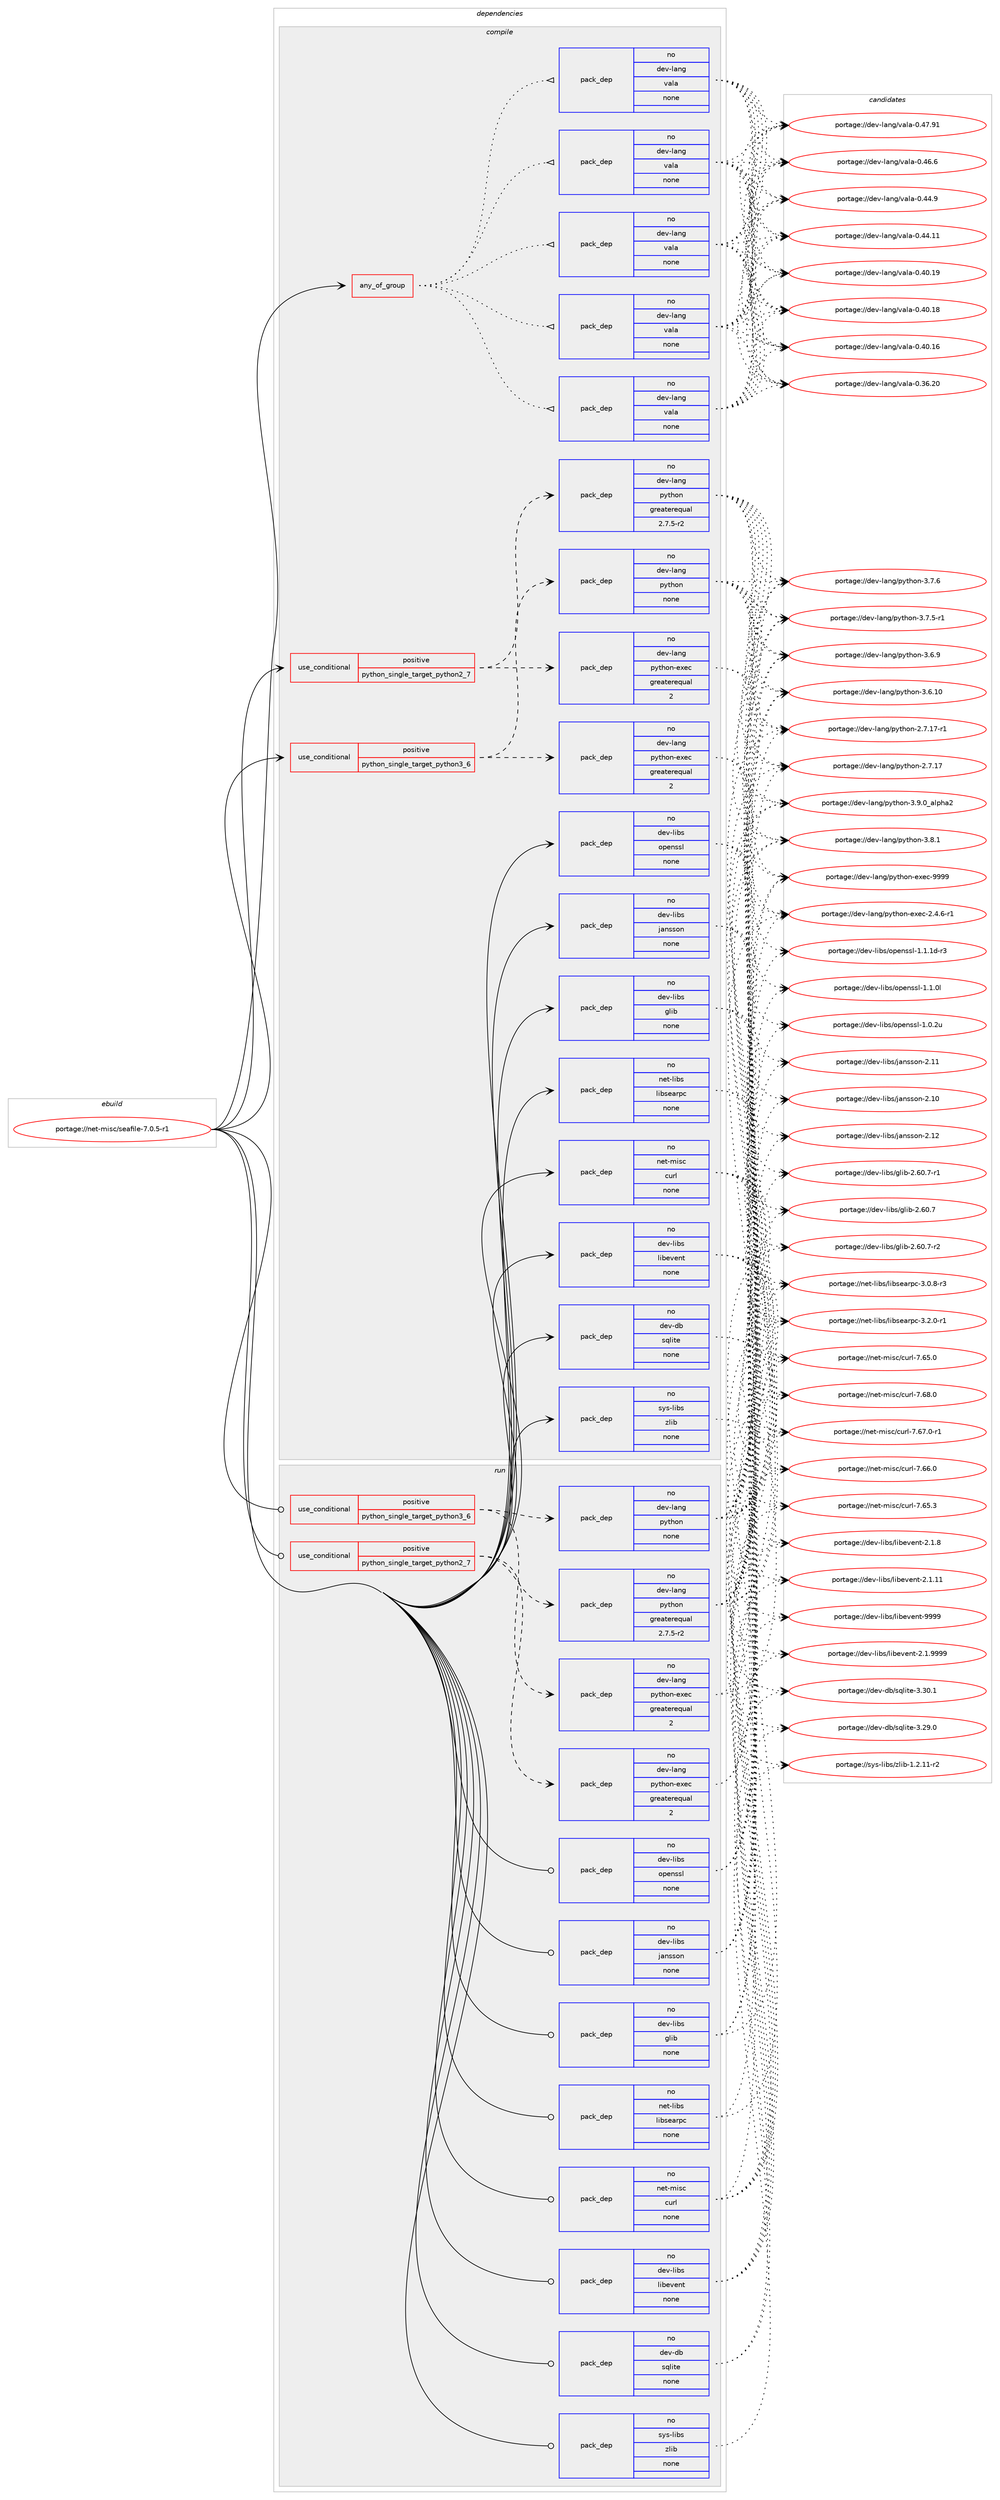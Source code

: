 digraph prolog {

# *************
# Graph options
# *************

newrank=true;
concentrate=true;
compound=true;
graph [rankdir=LR,fontname=Helvetica,fontsize=10,ranksep=1.5];#, ranksep=2.5, nodesep=0.2];
edge  [arrowhead=vee];
node  [fontname=Helvetica,fontsize=10];

# **********
# The ebuild
# **********

subgraph cluster_leftcol {
color=gray;
rank=same;
label=<<i>ebuild</i>>;
id [label="portage://net-misc/seafile-7.0.5-r1", color=red, width=4, href="../net-misc/seafile-7.0.5-r1.svg"];
}

# ****************
# The dependencies
# ****************

subgraph cluster_midcol {
color=gray;
label=<<i>dependencies</i>>;
subgraph cluster_compile {
fillcolor="#eeeeee";
style=filled;
label=<<i>compile</i>>;
subgraph any1488 {
dependency79321 [label=<<TABLE BORDER="0" CELLBORDER="1" CELLSPACING="0" CELLPADDING="4"><TR><TD CELLPADDING="10">any_of_group</TD></TR></TABLE>>, shape=none, color=red];subgraph pack61281 {
dependency79322 [label=<<TABLE BORDER="0" CELLBORDER="1" CELLSPACING="0" CELLPADDING="4" WIDTH="220"><TR><TD ROWSPAN="6" CELLPADDING="30">pack_dep</TD></TR><TR><TD WIDTH="110">no</TD></TR><TR><TD>dev-lang</TD></TR><TR><TD>vala</TD></TR><TR><TD>none</TD></TR><TR><TD></TD></TR></TABLE>>, shape=none, color=blue];
}
dependency79321:e -> dependency79322:w [weight=20,style="dotted",arrowhead="oinv"];
subgraph pack61282 {
dependency79323 [label=<<TABLE BORDER="0" CELLBORDER="1" CELLSPACING="0" CELLPADDING="4" WIDTH="220"><TR><TD ROWSPAN="6" CELLPADDING="30">pack_dep</TD></TR><TR><TD WIDTH="110">no</TD></TR><TR><TD>dev-lang</TD></TR><TR><TD>vala</TD></TR><TR><TD>none</TD></TR><TR><TD></TD></TR></TABLE>>, shape=none, color=blue];
}
dependency79321:e -> dependency79323:w [weight=20,style="dotted",arrowhead="oinv"];
subgraph pack61283 {
dependency79324 [label=<<TABLE BORDER="0" CELLBORDER="1" CELLSPACING="0" CELLPADDING="4" WIDTH="220"><TR><TD ROWSPAN="6" CELLPADDING="30">pack_dep</TD></TR><TR><TD WIDTH="110">no</TD></TR><TR><TD>dev-lang</TD></TR><TR><TD>vala</TD></TR><TR><TD>none</TD></TR><TR><TD></TD></TR></TABLE>>, shape=none, color=blue];
}
dependency79321:e -> dependency79324:w [weight=20,style="dotted",arrowhead="oinv"];
subgraph pack61284 {
dependency79325 [label=<<TABLE BORDER="0" CELLBORDER="1" CELLSPACING="0" CELLPADDING="4" WIDTH="220"><TR><TD ROWSPAN="6" CELLPADDING="30">pack_dep</TD></TR><TR><TD WIDTH="110">no</TD></TR><TR><TD>dev-lang</TD></TR><TR><TD>vala</TD></TR><TR><TD>none</TD></TR><TR><TD></TD></TR></TABLE>>, shape=none, color=blue];
}
dependency79321:e -> dependency79325:w [weight=20,style="dotted",arrowhead="oinv"];
subgraph pack61285 {
dependency79326 [label=<<TABLE BORDER="0" CELLBORDER="1" CELLSPACING="0" CELLPADDING="4" WIDTH="220"><TR><TD ROWSPAN="6" CELLPADDING="30">pack_dep</TD></TR><TR><TD WIDTH="110">no</TD></TR><TR><TD>dev-lang</TD></TR><TR><TD>vala</TD></TR><TR><TD>none</TD></TR><TR><TD></TD></TR></TABLE>>, shape=none, color=blue];
}
dependency79321:e -> dependency79326:w [weight=20,style="dotted",arrowhead="oinv"];
}
id:e -> dependency79321:w [weight=20,style="solid",arrowhead="vee"];
subgraph cond16489 {
dependency79327 [label=<<TABLE BORDER="0" CELLBORDER="1" CELLSPACING="0" CELLPADDING="4"><TR><TD ROWSPAN="3" CELLPADDING="10">use_conditional</TD></TR><TR><TD>positive</TD></TR><TR><TD>python_single_target_python2_7</TD></TR></TABLE>>, shape=none, color=red];
subgraph pack61286 {
dependency79328 [label=<<TABLE BORDER="0" CELLBORDER="1" CELLSPACING="0" CELLPADDING="4" WIDTH="220"><TR><TD ROWSPAN="6" CELLPADDING="30">pack_dep</TD></TR><TR><TD WIDTH="110">no</TD></TR><TR><TD>dev-lang</TD></TR><TR><TD>python</TD></TR><TR><TD>greaterequal</TD></TR><TR><TD>2.7.5-r2</TD></TR></TABLE>>, shape=none, color=blue];
}
dependency79327:e -> dependency79328:w [weight=20,style="dashed",arrowhead="vee"];
subgraph pack61287 {
dependency79329 [label=<<TABLE BORDER="0" CELLBORDER="1" CELLSPACING="0" CELLPADDING="4" WIDTH="220"><TR><TD ROWSPAN="6" CELLPADDING="30">pack_dep</TD></TR><TR><TD WIDTH="110">no</TD></TR><TR><TD>dev-lang</TD></TR><TR><TD>python-exec</TD></TR><TR><TD>greaterequal</TD></TR><TR><TD>2</TD></TR></TABLE>>, shape=none, color=blue];
}
dependency79327:e -> dependency79329:w [weight=20,style="dashed",arrowhead="vee"];
}
id:e -> dependency79327:w [weight=20,style="solid",arrowhead="vee"];
subgraph cond16490 {
dependency79330 [label=<<TABLE BORDER="0" CELLBORDER="1" CELLSPACING="0" CELLPADDING="4"><TR><TD ROWSPAN="3" CELLPADDING="10">use_conditional</TD></TR><TR><TD>positive</TD></TR><TR><TD>python_single_target_python3_6</TD></TR></TABLE>>, shape=none, color=red];
subgraph pack61288 {
dependency79331 [label=<<TABLE BORDER="0" CELLBORDER="1" CELLSPACING="0" CELLPADDING="4" WIDTH="220"><TR><TD ROWSPAN="6" CELLPADDING="30">pack_dep</TD></TR><TR><TD WIDTH="110">no</TD></TR><TR><TD>dev-lang</TD></TR><TR><TD>python</TD></TR><TR><TD>none</TD></TR><TR><TD></TD></TR></TABLE>>, shape=none, color=blue];
}
dependency79330:e -> dependency79331:w [weight=20,style="dashed",arrowhead="vee"];
subgraph pack61289 {
dependency79332 [label=<<TABLE BORDER="0" CELLBORDER="1" CELLSPACING="0" CELLPADDING="4" WIDTH="220"><TR><TD ROWSPAN="6" CELLPADDING="30">pack_dep</TD></TR><TR><TD WIDTH="110">no</TD></TR><TR><TD>dev-lang</TD></TR><TR><TD>python-exec</TD></TR><TR><TD>greaterequal</TD></TR><TR><TD>2</TD></TR></TABLE>>, shape=none, color=blue];
}
dependency79330:e -> dependency79332:w [weight=20,style="dashed",arrowhead="vee"];
}
id:e -> dependency79330:w [weight=20,style="solid",arrowhead="vee"];
subgraph pack61290 {
dependency79333 [label=<<TABLE BORDER="0" CELLBORDER="1" CELLSPACING="0" CELLPADDING="4" WIDTH="220"><TR><TD ROWSPAN="6" CELLPADDING="30">pack_dep</TD></TR><TR><TD WIDTH="110">no</TD></TR><TR><TD>dev-db</TD></TR><TR><TD>sqlite</TD></TR><TR><TD>none</TD></TR><TR><TD></TD></TR></TABLE>>, shape=none, color=blue];
}
id:e -> dependency79333:w [weight=20,style="solid",arrowhead="vee"];
subgraph pack61291 {
dependency79334 [label=<<TABLE BORDER="0" CELLBORDER="1" CELLSPACING="0" CELLPADDING="4" WIDTH="220"><TR><TD ROWSPAN="6" CELLPADDING="30">pack_dep</TD></TR><TR><TD WIDTH="110">no</TD></TR><TR><TD>dev-libs</TD></TR><TR><TD>glib</TD></TR><TR><TD>none</TD></TR><TR><TD></TD></TR></TABLE>>, shape=none, color=blue];
}
id:e -> dependency79334:w [weight=20,style="solid",arrowhead="vee"];
subgraph pack61292 {
dependency79335 [label=<<TABLE BORDER="0" CELLBORDER="1" CELLSPACING="0" CELLPADDING="4" WIDTH="220"><TR><TD ROWSPAN="6" CELLPADDING="30">pack_dep</TD></TR><TR><TD WIDTH="110">no</TD></TR><TR><TD>dev-libs</TD></TR><TR><TD>jansson</TD></TR><TR><TD>none</TD></TR><TR><TD></TD></TR></TABLE>>, shape=none, color=blue];
}
id:e -> dependency79335:w [weight=20,style="solid",arrowhead="vee"];
subgraph pack61293 {
dependency79336 [label=<<TABLE BORDER="0" CELLBORDER="1" CELLSPACING="0" CELLPADDING="4" WIDTH="220"><TR><TD ROWSPAN="6" CELLPADDING="30">pack_dep</TD></TR><TR><TD WIDTH="110">no</TD></TR><TR><TD>dev-libs</TD></TR><TR><TD>libevent</TD></TR><TR><TD>none</TD></TR><TR><TD></TD></TR></TABLE>>, shape=none, color=blue];
}
id:e -> dependency79336:w [weight=20,style="solid",arrowhead="vee"];
subgraph pack61294 {
dependency79337 [label=<<TABLE BORDER="0" CELLBORDER="1" CELLSPACING="0" CELLPADDING="4" WIDTH="220"><TR><TD ROWSPAN="6" CELLPADDING="30">pack_dep</TD></TR><TR><TD WIDTH="110">no</TD></TR><TR><TD>dev-libs</TD></TR><TR><TD>openssl</TD></TR><TR><TD>none</TD></TR><TR><TD></TD></TR></TABLE>>, shape=none, color=blue];
}
id:e -> dependency79337:w [weight=20,style="solid",arrowhead="vee"];
subgraph pack61295 {
dependency79338 [label=<<TABLE BORDER="0" CELLBORDER="1" CELLSPACING="0" CELLPADDING="4" WIDTH="220"><TR><TD ROWSPAN="6" CELLPADDING="30">pack_dep</TD></TR><TR><TD WIDTH="110">no</TD></TR><TR><TD>net-libs</TD></TR><TR><TD>libsearpc</TD></TR><TR><TD>none</TD></TR><TR><TD></TD></TR></TABLE>>, shape=none, color=blue];
}
id:e -> dependency79338:w [weight=20,style="solid",arrowhead="vee"];
subgraph pack61296 {
dependency79339 [label=<<TABLE BORDER="0" CELLBORDER="1" CELLSPACING="0" CELLPADDING="4" WIDTH="220"><TR><TD ROWSPAN="6" CELLPADDING="30">pack_dep</TD></TR><TR><TD WIDTH="110">no</TD></TR><TR><TD>net-misc</TD></TR><TR><TD>curl</TD></TR><TR><TD>none</TD></TR><TR><TD></TD></TR></TABLE>>, shape=none, color=blue];
}
id:e -> dependency79339:w [weight=20,style="solid",arrowhead="vee"];
subgraph pack61297 {
dependency79340 [label=<<TABLE BORDER="0" CELLBORDER="1" CELLSPACING="0" CELLPADDING="4" WIDTH="220"><TR><TD ROWSPAN="6" CELLPADDING="30">pack_dep</TD></TR><TR><TD WIDTH="110">no</TD></TR><TR><TD>sys-libs</TD></TR><TR><TD>zlib</TD></TR><TR><TD>none</TD></TR><TR><TD></TD></TR></TABLE>>, shape=none, color=blue];
}
id:e -> dependency79340:w [weight=20,style="solid",arrowhead="vee"];
}
subgraph cluster_compileandrun {
fillcolor="#eeeeee";
style=filled;
label=<<i>compile and run</i>>;
}
subgraph cluster_run {
fillcolor="#eeeeee";
style=filled;
label=<<i>run</i>>;
subgraph cond16491 {
dependency79341 [label=<<TABLE BORDER="0" CELLBORDER="1" CELLSPACING="0" CELLPADDING="4"><TR><TD ROWSPAN="3" CELLPADDING="10">use_conditional</TD></TR><TR><TD>positive</TD></TR><TR><TD>python_single_target_python2_7</TD></TR></TABLE>>, shape=none, color=red];
subgraph pack61298 {
dependency79342 [label=<<TABLE BORDER="0" CELLBORDER="1" CELLSPACING="0" CELLPADDING="4" WIDTH="220"><TR><TD ROWSPAN="6" CELLPADDING="30">pack_dep</TD></TR><TR><TD WIDTH="110">no</TD></TR><TR><TD>dev-lang</TD></TR><TR><TD>python</TD></TR><TR><TD>greaterequal</TD></TR><TR><TD>2.7.5-r2</TD></TR></TABLE>>, shape=none, color=blue];
}
dependency79341:e -> dependency79342:w [weight=20,style="dashed",arrowhead="vee"];
subgraph pack61299 {
dependency79343 [label=<<TABLE BORDER="0" CELLBORDER="1" CELLSPACING="0" CELLPADDING="4" WIDTH="220"><TR><TD ROWSPAN="6" CELLPADDING="30">pack_dep</TD></TR><TR><TD WIDTH="110">no</TD></TR><TR><TD>dev-lang</TD></TR><TR><TD>python-exec</TD></TR><TR><TD>greaterequal</TD></TR><TR><TD>2</TD></TR></TABLE>>, shape=none, color=blue];
}
dependency79341:e -> dependency79343:w [weight=20,style="dashed",arrowhead="vee"];
}
id:e -> dependency79341:w [weight=20,style="solid",arrowhead="odot"];
subgraph cond16492 {
dependency79344 [label=<<TABLE BORDER="0" CELLBORDER="1" CELLSPACING="0" CELLPADDING="4"><TR><TD ROWSPAN="3" CELLPADDING="10">use_conditional</TD></TR><TR><TD>positive</TD></TR><TR><TD>python_single_target_python3_6</TD></TR></TABLE>>, shape=none, color=red];
subgraph pack61300 {
dependency79345 [label=<<TABLE BORDER="0" CELLBORDER="1" CELLSPACING="0" CELLPADDING="4" WIDTH="220"><TR><TD ROWSPAN="6" CELLPADDING="30">pack_dep</TD></TR><TR><TD WIDTH="110">no</TD></TR><TR><TD>dev-lang</TD></TR><TR><TD>python</TD></TR><TR><TD>none</TD></TR><TR><TD></TD></TR></TABLE>>, shape=none, color=blue];
}
dependency79344:e -> dependency79345:w [weight=20,style="dashed",arrowhead="vee"];
subgraph pack61301 {
dependency79346 [label=<<TABLE BORDER="0" CELLBORDER="1" CELLSPACING="0" CELLPADDING="4" WIDTH="220"><TR><TD ROWSPAN="6" CELLPADDING="30">pack_dep</TD></TR><TR><TD WIDTH="110">no</TD></TR><TR><TD>dev-lang</TD></TR><TR><TD>python-exec</TD></TR><TR><TD>greaterequal</TD></TR><TR><TD>2</TD></TR></TABLE>>, shape=none, color=blue];
}
dependency79344:e -> dependency79346:w [weight=20,style="dashed",arrowhead="vee"];
}
id:e -> dependency79344:w [weight=20,style="solid",arrowhead="odot"];
subgraph pack61302 {
dependency79347 [label=<<TABLE BORDER="0" CELLBORDER="1" CELLSPACING="0" CELLPADDING="4" WIDTH="220"><TR><TD ROWSPAN="6" CELLPADDING="30">pack_dep</TD></TR><TR><TD WIDTH="110">no</TD></TR><TR><TD>dev-db</TD></TR><TR><TD>sqlite</TD></TR><TR><TD>none</TD></TR><TR><TD></TD></TR></TABLE>>, shape=none, color=blue];
}
id:e -> dependency79347:w [weight=20,style="solid",arrowhead="odot"];
subgraph pack61303 {
dependency79348 [label=<<TABLE BORDER="0" CELLBORDER="1" CELLSPACING="0" CELLPADDING="4" WIDTH="220"><TR><TD ROWSPAN="6" CELLPADDING="30">pack_dep</TD></TR><TR><TD WIDTH="110">no</TD></TR><TR><TD>dev-libs</TD></TR><TR><TD>glib</TD></TR><TR><TD>none</TD></TR><TR><TD></TD></TR></TABLE>>, shape=none, color=blue];
}
id:e -> dependency79348:w [weight=20,style="solid",arrowhead="odot"];
subgraph pack61304 {
dependency79349 [label=<<TABLE BORDER="0" CELLBORDER="1" CELLSPACING="0" CELLPADDING="4" WIDTH="220"><TR><TD ROWSPAN="6" CELLPADDING="30">pack_dep</TD></TR><TR><TD WIDTH="110">no</TD></TR><TR><TD>dev-libs</TD></TR><TR><TD>jansson</TD></TR><TR><TD>none</TD></TR><TR><TD></TD></TR></TABLE>>, shape=none, color=blue];
}
id:e -> dependency79349:w [weight=20,style="solid",arrowhead="odot"];
subgraph pack61305 {
dependency79350 [label=<<TABLE BORDER="0" CELLBORDER="1" CELLSPACING="0" CELLPADDING="4" WIDTH="220"><TR><TD ROWSPAN="6" CELLPADDING="30">pack_dep</TD></TR><TR><TD WIDTH="110">no</TD></TR><TR><TD>dev-libs</TD></TR><TR><TD>libevent</TD></TR><TR><TD>none</TD></TR><TR><TD></TD></TR></TABLE>>, shape=none, color=blue];
}
id:e -> dependency79350:w [weight=20,style="solid",arrowhead="odot"];
subgraph pack61306 {
dependency79351 [label=<<TABLE BORDER="0" CELLBORDER="1" CELLSPACING="0" CELLPADDING="4" WIDTH="220"><TR><TD ROWSPAN="6" CELLPADDING="30">pack_dep</TD></TR><TR><TD WIDTH="110">no</TD></TR><TR><TD>dev-libs</TD></TR><TR><TD>openssl</TD></TR><TR><TD>none</TD></TR><TR><TD></TD></TR></TABLE>>, shape=none, color=blue];
}
id:e -> dependency79351:w [weight=20,style="solid",arrowhead="odot"];
subgraph pack61307 {
dependency79352 [label=<<TABLE BORDER="0" CELLBORDER="1" CELLSPACING="0" CELLPADDING="4" WIDTH="220"><TR><TD ROWSPAN="6" CELLPADDING="30">pack_dep</TD></TR><TR><TD WIDTH="110">no</TD></TR><TR><TD>net-libs</TD></TR><TR><TD>libsearpc</TD></TR><TR><TD>none</TD></TR><TR><TD></TD></TR></TABLE>>, shape=none, color=blue];
}
id:e -> dependency79352:w [weight=20,style="solid",arrowhead="odot"];
subgraph pack61308 {
dependency79353 [label=<<TABLE BORDER="0" CELLBORDER="1" CELLSPACING="0" CELLPADDING="4" WIDTH="220"><TR><TD ROWSPAN="6" CELLPADDING="30">pack_dep</TD></TR><TR><TD WIDTH="110">no</TD></TR><TR><TD>net-misc</TD></TR><TR><TD>curl</TD></TR><TR><TD>none</TD></TR><TR><TD></TD></TR></TABLE>>, shape=none, color=blue];
}
id:e -> dependency79353:w [weight=20,style="solid",arrowhead="odot"];
subgraph pack61309 {
dependency79354 [label=<<TABLE BORDER="0" CELLBORDER="1" CELLSPACING="0" CELLPADDING="4" WIDTH="220"><TR><TD ROWSPAN="6" CELLPADDING="30">pack_dep</TD></TR><TR><TD WIDTH="110">no</TD></TR><TR><TD>sys-libs</TD></TR><TR><TD>zlib</TD></TR><TR><TD>none</TD></TR><TR><TD></TD></TR></TABLE>>, shape=none, color=blue];
}
id:e -> dependency79354:w [weight=20,style="solid",arrowhead="odot"];
}
}

# **************
# The candidates
# **************

subgraph cluster_choices {
rank=same;
color=gray;
label=<<i>candidates</i>>;

subgraph choice61281 {
color=black;
nodesep=1;
choice10010111845108971101034711897108974548465255465749 [label="portage://dev-lang/vala-0.47.91", color=red, width=4,href="../dev-lang/vala-0.47.91.svg"];
choice100101118451089711010347118971089745484652544654 [label="portage://dev-lang/vala-0.46.6", color=red, width=4,href="../dev-lang/vala-0.46.6.svg"];
choice100101118451089711010347118971089745484652524657 [label="portage://dev-lang/vala-0.44.9", color=red, width=4,href="../dev-lang/vala-0.44.9.svg"];
choice10010111845108971101034711897108974548465252464949 [label="portage://dev-lang/vala-0.44.11", color=red, width=4,href="../dev-lang/vala-0.44.11.svg"];
choice10010111845108971101034711897108974548465248464957 [label="portage://dev-lang/vala-0.40.19", color=red, width=4,href="../dev-lang/vala-0.40.19.svg"];
choice10010111845108971101034711897108974548465248464956 [label="portage://dev-lang/vala-0.40.18", color=red, width=4,href="../dev-lang/vala-0.40.18.svg"];
choice10010111845108971101034711897108974548465248464954 [label="portage://dev-lang/vala-0.40.16", color=red, width=4,href="../dev-lang/vala-0.40.16.svg"];
choice10010111845108971101034711897108974548465154465048 [label="portage://dev-lang/vala-0.36.20", color=red, width=4,href="../dev-lang/vala-0.36.20.svg"];
dependency79322:e -> choice10010111845108971101034711897108974548465255465749:w [style=dotted,weight="100"];
dependency79322:e -> choice100101118451089711010347118971089745484652544654:w [style=dotted,weight="100"];
dependency79322:e -> choice100101118451089711010347118971089745484652524657:w [style=dotted,weight="100"];
dependency79322:e -> choice10010111845108971101034711897108974548465252464949:w [style=dotted,weight="100"];
dependency79322:e -> choice10010111845108971101034711897108974548465248464957:w [style=dotted,weight="100"];
dependency79322:e -> choice10010111845108971101034711897108974548465248464956:w [style=dotted,weight="100"];
dependency79322:e -> choice10010111845108971101034711897108974548465248464954:w [style=dotted,weight="100"];
dependency79322:e -> choice10010111845108971101034711897108974548465154465048:w [style=dotted,weight="100"];
}
subgraph choice61282 {
color=black;
nodesep=1;
choice10010111845108971101034711897108974548465255465749 [label="portage://dev-lang/vala-0.47.91", color=red, width=4,href="../dev-lang/vala-0.47.91.svg"];
choice100101118451089711010347118971089745484652544654 [label="portage://dev-lang/vala-0.46.6", color=red, width=4,href="../dev-lang/vala-0.46.6.svg"];
choice100101118451089711010347118971089745484652524657 [label="portage://dev-lang/vala-0.44.9", color=red, width=4,href="../dev-lang/vala-0.44.9.svg"];
choice10010111845108971101034711897108974548465252464949 [label="portage://dev-lang/vala-0.44.11", color=red, width=4,href="../dev-lang/vala-0.44.11.svg"];
choice10010111845108971101034711897108974548465248464957 [label="portage://dev-lang/vala-0.40.19", color=red, width=4,href="../dev-lang/vala-0.40.19.svg"];
choice10010111845108971101034711897108974548465248464956 [label="portage://dev-lang/vala-0.40.18", color=red, width=4,href="../dev-lang/vala-0.40.18.svg"];
choice10010111845108971101034711897108974548465248464954 [label="portage://dev-lang/vala-0.40.16", color=red, width=4,href="../dev-lang/vala-0.40.16.svg"];
choice10010111845108971101034711897108974548465154465048 [label="portage://dev-lang/vala-0.36.20", color=red, width=4,href="../dev-lang/vala-0.36.20.svg"];
dependency79323:e -> choice10010111845108971101034711897108974548465255465749:w [style=dotted,weight="100"];
dependency79323:e -> choice100101118451089711010347118971089745484652544654:w [style=dotted,weight="100"];
dependency79323:e -> choice100101118451089711010347118971089745484652524657:w [style=dotted,weight="100"];
dependency79323:e -> choice10010111845108971101034711897108974548465252464949:w [style=dotted,weight="100"];
dependency79323:e -> choice10010111845108971101034711897108974548465248464957:w [style=dotted,weight="100"];
dependency79323:e -> choice10010111845108971101034711897108974548465248464956:w [style=dotted,weight="100"];
dependency79323:e -> choice10010111845108971101034711897108974548465248464954:w [style=dotted,weight="100"];
dependency79323:e -> choice10010111845108971101034711897108974548465154465048:w [style=dotted,weight="100"];
}
subgraph choice61283 {
color=black;
nodesep=1;
choice10010111845108971101034711897108974548465255465749 [label="portage://dev-lang/vala-0.47.91", color=red, width=4,href="../dev-lang/vala-0.47.91.svg"];
choice100101118451089711010347118971089745484652544654 [label="portage://dev-lang/vala-0.46.6", color=red, width=4,href="../dev-lang/vala-0.46.6.svg"];
choice100101118451089711010347118971089745484652524657 [label="portage://dev-lang/vala-0.44.9", color=red, width=4,href="../dev-lang/vala-0.44.9.svg"];
choice10010111845108971101034711897108974548465252464949 [label="portage://dev-lang/vala-0.44.11", color=red, width=4,href="../dev-lang/vala-0.44.11.svg"];
choice10010111845108971101034711897108974548465248464957 [label="portage://dev-lang/vala-0.40.19", color=red, width=4,href="../dev-lang/vala-0.40.19.svg"];
choice10010111845108971101034711897108974548465248464956 [label="portage://dev-lang/vala-0.40.18", color=red, width=4,href="../dev-lang/vala-0.40.18.svg"];
choice10010111845108971101034711897108974548465248464954 [label="portage://dev-lang/vala-0.40.16", color=red, width=4,href="../dev-lang/vala-0.40.16.svg"];
choice10010111845108971101034711897108974548465154465048 [label="portage://dev-lang/vala-0.36.20", color=red, width=4,href="../dev-lang/vala-0.36.20.svg"];
dependency79324:e -> choice10010111845108971101034711897108974548465255465749:w [style=dotted,weight="100"];
dependency79324:e -> choice100101118451089711010347118971089745484652544654:w [style=dotted,weight="100"];
dependency79324:e -> choice100101118451089711010347118971089745484652524657:w [style=dotted,weight="100"];
dependency79324:e -> choice10010111845108971101034711897108974548465252464949:w [style=dotted,weight="100"];
dependency79324:e -> choice10010111845108971101034711897108974548465248464957:w [style=dotted,weight="100"];
dependency79324:e -> choice10010111845108971101034711897108974548465248464956:w [style=dotted,weight="100"];
dependency79324:e -> choice10010111845108971101034711897108974548465248464954:w [style=dotted,weight="100"];
dependency79324:e -> choice10010111845108971101034711897108974548465154465048:w [style=dotted,weight="100"];
}
subgraph choice61284 {
color=black;
nodesep=1;
choice10010111845108971101034711897108974548465255465749 [label="portage://dev-lang/vala-0.47.91", color=red, width=4,href="../dev-lang/vala-0.47.91.svg"];
choice100101118451089711010347118971089745484652544654 [label="portage://dev-lang/vala-0.46.6", color=red, width=4,href="../dev-lang/vala-0.46.6.svg"];
choice100101118451089711010347118971089745484652524657 [label="portage://dev-lang/vala-0.44.9", color=red, width=4,href="../dev-lang/vala-0.44.9.svg"];
choice10010111845108971101034711897108974548465252464949 [label="portage://dev-lang/vala-0.44.11", color=red, width=4,href="../dev-lang/vala-0.44.11.svg"];
choice10010111845108971101034711897108974548465248464957 [label="portage://dev-lang/vala-0.40.19", color=red, width=4,href="../dev-lang/vala-0.40.19.svg"];
choice10010111845108971101034711897108974548465248464956 [label="portage://dev-lang/vala-0.40.18", color=red, width=4,href="../dev-lang/vala-0.40.18.svg"];
choice10010111845108971101034711897108974548465248464954 [label="portage://dev-lang/vala-0.40.16", color=red, width=4,href="../dev-lang/vala-0.40.16.svg"];
choice10010111845108971101034711897108974548465154465048 [label="portage://dev-lang/vala-0.36.20", color=red, width=4,href="../dev-lang/vala-0.36.20.svg"];
dependency79325:e -> choice10010111845108971101034711897108974548465255465749:w [style=dotted,weight="100"];
dependency79325:e -> choice100101118451089711010347118971089745484652544654:w [style=dotted,weight="100"];
dependency79325:e -> choice100101118451089711010347118971089745484652524657:w [style=dotted,weight="100"];
dependency79325:e -> choice10010111845108971101034711897108974548465252464949:w [style=dotted,weight="100"];
dependency79325:e -> choice10010111845108971101034711897108974548465248464957:w [style=dotted,weight="100"];
dependency79325:e -> choice10010111845108971101034711897108974548465248464956:w [style=dotted,weight="100"];
dependency79325:e -> choice10010111845108971101034711897108974548465248464954:w [style=dotted,weight="100"];
dependency79325:e -> choice10010111845108971101034711897108974548465154465048:w [style=dotted,weight="100"];
}
subgraph choice61285 {
color=black;
nodesep=1;
choice10010111845108971101034711897108974548465255465749 [label="portage://dev-lang/vala-0.47.91", color=red, width=4,href="../dev-lang/vala-0.47.91.svg"];
choice100101118451089711010347118971089745484652544654 [label="portage://dev-lang/vala-0.46.6", color=red, width=4,href="../dev-lang/vala-0.46.6.svg"];
choice100101118451089711010347118971089745484652524657 [label="portage://dev-lang/vala-0.44.9", color=red, width=4,href="../dev-lang/vala-0.44.9.svg"];
choice10010111845108971101034711897108974548465252464949 [label="portage://dev-lang/vala-0.44.11", color=red, width=4,href="../dev-lang/vala-0.44.11.svg"];
choice10010111845108971101034711897108974548465248464957 [label="portage://dev-lang/vala-0.40.19", color=red, width=4,href="../dev-lang/vala-0.40.19.svg"];
choice10010111845108971101034711897108974548465248464956 [label="portage://dev-lang/vala-0.40.18", color=red, width=4,href="../dev-lang/vala-0.40.18.svg"];
choice10010111845108971101034711897108974548465248464954 [label="portage://dev-lang/vala-0.40.16", color=red, width=4,href="../dev-lang/vala-0.40.16.svg"];
choice10010111845108971101034711897108974548465154465048 [label="portage://dev-lang/vala-0.36.20", color=red, width=4,href="../dev-lang/vala-0.36.20.svg"];
dependency79326:e -> choice10010111845108971101034711897108974548465255465749:w [style=dotted,weight="100"];
dependency79326:e -> choice100101118451089711010347118971089745484652544654:w [style=dotted,weight="100"];
dependency79326:e -> choice100101118451089711010347118971089745484652524657:w [style=dotted,weight="100"];
dependency79326:e -> choice10010111845108971101034711897108974548465252464949:w [style=dotted,weight="100"];
dependency79326:e -> choice10010111845108971101034711897108974548465248464957:w [style=dotted,weight="100"];
dependency79326:e -> choice10010111845108971101034711897108974548465248464956:w [style=dotted,weight="100"];
dependency79326:e -> choice10010111845108971101034711897108974548465248464954:w [style=dotted,weight="100"];
dependency79326:e -> choice10010111845108971101034711897108974548465154465048:w [style=dotted,weight="100"];
}
subgraph choice61286 {
color=black;
nodesep=1;
choice10010111845108971101034711212111610411111045514657464895971081121049750 [label="portage://dev-lang/python-3.9.0_alpha2", color=red, width=4,href="../dev-lang/python-3.9.0_alpha2.svg"];
choice100101118451089711010347112121116104111110455146564649 [label="portage://dev-lang/python-3.8.1", color=red, width=4,href="../dev-lang/python-3.8.1.svg"];
choice100101118451089711010347112121116104111110455146554654 [label="portage://dev-lang/python-3.7.6", color=red, width=4,href="../dev-lang/python-3.7.6.svg"];
choice1001011184510897110103471121211161041111104551465546534511449 [label="portage://dev-lang/python-3.7.5-r1", color=red, width=4,href="../dev-lang/python-3.7.5-r1.svg"];
choice100101118451089711010347112121116104111110455146544657 [label="portage://dev-lang/python-3.6.9", color=red, width=4,href="../dev-lang/python-3.6.9.svg"];
choice10010111845108971101034711212111610411111045514654464948 [label="portage://dev-lang/python-3.6.10", color=red, width=4,href="../dev-lang/python-3.6.10.svg"];
choice100101118451089711010347112121116104111110455046554649554511449 [label="portage://dev-lang/python-2.7.17-r1", color=red, width=4,href="../dev-lang/python-2.7.17-r1.svg"];
choice10010111845108971101034711212111610411111045504655464955 [label="portage://dev-lang/python-2.7.17", color=red, width=4,href="../dev-lang/python-2.7.17.svg"];
dependency79328:e -> choice10010111845108971101034711212111610411111045514657464895971081121049750:w [style=dotted,weight="100"];
dependency79328:e -> choice100101118451089711010347112121116104111110455146564649:w [style=dotted,weight="100"];
dependency79328:e -> choice100101118451089711010347112121116104111110455146554654:w [style=dotted,weight="100"];
dependency79328:e -> choice1001011184510897110103471121211161041111104551465546534511449:w [style=dotted,weight="100"];
dependency79328:e -> choice100101118451089711010347112121116104111110455146544657:w [style=dotted,weight="100"];
dependency79328:e -> choice10010111845108971101034711212111610411111045514654464948:w [style=dotted,weight="100"];
dependency79328:e -> choice100101118451089711010347112121116104111110455046554649554511449:w [style=dotted,weight="100"];
dependency79328:e -> choice10010111845108971101034711212111610411111045504655464955:w [style=dotted,weight="100"];
}
subgraph choice61287 {
color=black;
nodesep=1;
choice10010111845108971101034711212111610411111045101120101994557575757 [label="portage://dev-lang/python-exec-9999", color=red, width=4,href="../dev-lang/python-exec-9999.svg"];
choice10010111845108971101034711212111610411111045101120101994550465246544511449 [label="portage://dev-lang/python-exec-2.4.6-r1", color=red, width=4,href="../dev-lang/python-exec-2.4.6-r1.svg"];
dependency79329:e -> choice10010111845108971101034711212111610411111045101120101994557575757:w [style=dotted,weight="100"];
dependency79329:e -> choice10010111845108971101034711212111610411111045101120101994550465246544511449:w [style=dotted,weight="100"];
}
subgraph choice61288 {
color=black;
nodesep=1;
choice10010111845108971101034711212111610411111045514657464895971081121049750 [label="portage://dev-lang/python-3.9.0_alpha2", color=red, width=4,href="../dev-lang/python-3.9.0_alpha2.svg"];
choice100101118451089711010347112121116104111110455146564649 [label="portage://dev-lang/python-3.8.1", color=red, width=4,href="../dev-lang/python-3.8.1.svg"];
choice100101118451089711010347112121116104111110455146554654 [label="portage://dev-lang/python-3.7.6", color=red, width=4,href="../dev-lang/python-3.7.6.svg"];
choice1001011184510897110103471121211161041111104551465546534511449 [label="portage://dev-lang/python-3.7.5-r1", color=red, width=4,href="../dev-lang/python-3.7.5-r1.svg"];
choice100101118451089711010347112121116104111110455146544657 [label="portage://dev-lang/python-3.6.9", color=red, width=4,href="../dev-lang/python-3.6.9.svg"];
choice10010111845108971101034711212111610411111045514654464948 [label="portage://dev-lang/python-3.6.10", color=red, width=4,href="../dev-lang/python-3.6.10.svg"];
choice100101118451089711010347112121116104111110455046554649554511449 [label="portage://dev-lang/python-2.7.17-r1", color=red, width=4,href="../dev-lang/python-2.7.17-r1.svg"];
choice10010111845108971101034711212111610411111045504655464955 [label="portage://dev-lang/python-2.7.17", color=red, width=4,href="../dev-lang/python-2.7.17.svg"];
dependency79331:e -> choice10010111845108971101034711212111610411111045514657464895971081121049750:w [style=dotted,weight="100"];
dependency79331:e -> choice100101118451089711010347112121116104111110455146564649:w [style=dotted,weight="100"];
dependency79331:e -> choice100101118451089711010347112121116104111110455146554654:w [style=dotted,weight="100"];
dependency79331:e -> choice1001011184510897110103471121211161041111104551465546534511449:w [style=dotted,weight="100"];
dependency79331:e -> choice100101118451089711010347112121116104111110455146544657:w [style=dotted,weight="100"];
dependency79331:e -> choice10010111845108971101034711212111610411111045514654464948:w [style=dotted,weight="100"];
dependency79331:e -> choice100101118451089711010347112121116104111110455046554649554511449:w [style=dotted,weight="100"];
dependency79331:e -> choice10010111845108971101034711212111610411111045504655464955:w [style=dotted,weight="100"];
}
subgraph choice61289 {
color=black;
nodesep=1;
choice10010111845108971101034711212111610411111045101120101994557575757 [label="portage://dev-lang/python-exec-9999", color=red, width=4,href="../dev-lang/python-exec-9999.svg"];
choice10010111845108971101034711212111610411111045101120101994550465246544511449 [label="portage://dev-lang/python-exec-2.4.6-r1", color=red, width=4,href="../dev-lang/python-exec-2.4.6-r1.svg"];
dependency79332:e -> choice10010111845108971101034711212111610411111045101120101994557575757:w [style=dotted,weight="100"];
dependency79332:e -> choice10010111845108971101034711212111610411111045101120101994550465246544511449:w [style=dotted,weight="100"];
}
subgraph choice61290 {
color=black;
nodesep=1;
choice10010111845100984711511310810511610145514651484649 [label="portage://dev-db/sqlite-3.30.1", color=red, width=4,href="../dev-db/sqlite-3.30.1.svg"];
choice10010111845100984711511310810511610145514650574648 [label="portage://dev-db/sqlite-3.29.0", color=red, width=4,href="../dev-db/sqlite-3.29.0.svg"];
dependency79333:e -> choice10010111845100984711511310810511610145514651484649:w [style=dotted,weight="100"];
dependency79333:e -> choice10010111845100984711511310810511610145514650574648:w [style=dotted,weight="100"];
}
subgraph choice61291 {
color=black;
nodesep=1;
choice10010111845108105981154710310810598455046544846554511450 [label="portage://dev-libs/glib-2.60.7-r2", color=red, width=4,href="../dev-libs/glib-2.60.7-r2.svg"];
choice10010111845108105981154710310810598455046544846554511449 [label="portage://dev-libs/glib-2.60.7-r1", color=red, width=4,href="../dev-libs/glib-2.60.7-r1.svg"];
choice1001011184510810598115471031081059845504654484655 [label="portage://dev-libs/glib-2.60.7", color=red, width=4,href="../dev-libs/glib-2.60.7.svg"];
dependency79334:e -> choice10010111845108105981154710310810598455046544846554511450:w [style=dotted,weight="100"];
dependency79334:e -> choice10010111845108105981154710310810598455046544846554511449:w [style=dotted,weight="100"];
dependency79334:e -> choice1001011184510810598115471031081059845504654484655:w [style=dotted,weight="100"];
}
subgraph choice61292 {
color=black;
nodesep=1;
choice100101118451081059811547106971101151151111104550464950 [label="portage://dev-libs/jansson-2.12", color=red, width=4,href="../dev-libs/jansson-2.12.svg"];
choice100101118451081059811547106971101151151111104550464949 [label="portage://dev-libs/jansson-2.11", color=red, width=4,href="../dev-libs/jansson-2.11.svg"];
choice100101118451081059811547106971101151151111104550464948 [label="portage://dev-libs/jansson-2.10", color=red, width=4,href="../dev-libs/jansson-2.10.svg"];
dependency79335:e -> choice100101118451081059811547106971101151151111104550464950:w [style=dotted,weight="100"];
dependency79335:e -> choice100101118451081059811547106971101151151111104550464949:w [style=dotted,weight="100"];
dependency79335:e -> choice100101118451081059811547106971101151151111104550464948:w [style=dotted,weight="100"];
}
subgraph choice61293 {
color=black;
nodesep=1;
choice100101118451081059811547108105981011181011101164557575757 [label="portage://dev-libs/libevent-9999", color=red, width=4,href="../dev-libs/libevent-9999.svg"];
choice10010111845108105981154710810598101118101110116455046494657575757 [label="portage://dev-libs/libevent-2.1.9999", color=red, width=4,href="../dev-libs/libevent-2.1.9999.svg"];
choice10010111845108105981154710810598101118101110116455046494656 [label="portage://dev-libs/libevent-2.1.8", color=red, width=4,href="../dev-libs/libevent-2.1.8.svg"];
choice1001011184510810598115471081059810111810111011645504649464949 [label="portage://dev-libs/libevent-2.1.11", color=red, width=4,href="../dev-libs/libevent-2.1.11.svg"];
dependency79336:e -> choice100101118451081059811547108105981011181011101164557575757:w [style=dotted,weight="100"];
dependency79336:e -> choice10010111845108105981154710810598101118101110116455046494657575757:w [style=dotted,weight="100"];
dependency79336:e -> choice10010111845108105981154710810598101118101110116455046494656:w [style=dotted,weight="100"];
dependency79336:e -> choice1001011184510810598115471081059810111810111011645504649464949:w [style=dotted,weight="100"];
}
subgraph choice61294 {
color=black;
nodesep=1;
choice1001011184510810598115471111121011101151151084549464946491004511451 [label="portage://dev-libs/openssl-1.1.1d-r3", color=red, width=4,href="../dev-libs/openssl-1.1.1d-r3.svg"];
choice100101118451081059811547111112101110115115108454946494648108 [label="portage://dev-libs/openssl-1.1.0l", color=red, width=4,href="../dev-libs/openssl-1.1.0l.svg"];
choice100101118451081059811547111112101110115115108454946484650117 [label="portage://dev-libs/openssl-1.0.2u", color=red, width=4,href="../dev-libs/openssl-1.0.2u.svg"];
dependency79337:e -> choice1001011184510810598115471111121011101151151084549464946491004511451:w [style=dotted,weight="100"];
dependency79337:e -> choice100101118451081059811547111112101110115115108454946494648108:w [style=dotted,weight="100"];
dependency79337:e -> choice100101118451081059811547111112101110115115108454946484650117:w [style=dotted,weight="100"];
}
subgraph choice61295 {
color=black;
nodesep=1;
choice1101011164510810598115471081059811510197114112994551465046484511449 [label="portage://net-libs/libsearpc-3.2.0-r1", color=red, width=4,href="../net-libs/libsearpc-3.2.0-r1.svg"];
choice1101011164510810598115471081059811510197114112994551464846564511451 [label="portage://net-libs/libsearpc-3.0.8-r3", color=red, width=4,href="../net-libs/libsearpc-3.0.8-r3.svg"];
dependency79338:e -> choice1101011164510810598115471081059811510197114112994551465046484511449:w [style=dotted,weight="100"];
dependency79338:e -> choice1101011164510810598115471081059811510197114112994551464846564511451:w [style=dotted,weight="100"];
}
subgraph choice61296 {
color=black;
nodesep=1;
choice1101011164510910511599479911711410845554654564648 [label="portage://net-misc/curl-7.68.0", color=red, width=4,href="../net-misc/curl-7.68.0.svg"];
choice11010111645109105115994799117114108455546545546484511449 [label="portage://net-misc/curl-7.67.0-r1", color=red, width=4,href="../net-misc/curl-7.67.0-r1.svg"];
choice1101011164510910511599479911711410845554654544648 [label="portage://net-misc/curl-7.66.0", color=red, width=4,href="../net-misc/curl-7.66.0.svg"];
choice1101011164510910511599479911711410845554654534651 [label="portage://net-misc/curl-7.65.3", color=red, width=4,href="../net-misc/curl-7.65.3.svg"];
choice1101011164510910511599479911711410845554654534648 [label="portage://net-misc/curl-7.65.0", color=red, width=4,href="../net-misc/curl-7.65.0.svg"];
dependency79339:e -> choice1101011164510910511599479911711410845554654564648:w [style=dotted,weight="100"];
dependency79339:e -> choice11010111645109105115994799117114108455546545546484511449:w [style=dotted,weight="100"];
dependency79339:e -> choice1101011164510910511599479911711410845554654544648:w [style=dotted,weight="100"];
dependency79339:e -> choice1101011164510910511599479911711410845554654534651:w [style=dotted,weight="100"];
dependency79339:e -> choice1101011164510910511599479911711410845554654534648:w [style=dotted,weight="100"];
}
subgraph choice61297 {
color=black;
nodesep=1;
choice11512111545108105981154712210810598454946504649494511450 [label="portage://sys-libs/zlib-1.2.11-r2", color=red, width=4,href="../sys-libs/zlib-1.2.11-r2.svg"];
dependency79340:e -> choice11512111545108105981154712210810598454946504649494511450:w [style=dotted,weight="100"];
}
subgraph choice61298 {
color=black;
nodesep=1;
choice10010111845108971101034711212111610411111045514657464895971081121049750 [label="portage://dev-lang/python-3.9.0_alpha2", color=red, width=4,href="../dev-lang/python-3.9.0_alpha2.svg"];
choice100101118451089711010347112121116104111110455146564649 [label="portage://dev-lang/python-3.8.1", color=red, width=4,href="../dev-lang/python-3.8.1.svg"];
choice100101118451089711010347112121116104111110455146554654 [label="portage://dev-lang/python-3.7.6", color=red, width=4,href="../dev-lang/python-3.7.6.svg"];
choice1001011184510897110103471121211161041111104551465546534511449 [label="portage://dev-lang/python-3.7.5-r1", color=red, width=4,href="../dev-lang/python-3.7.5-r1.svg"];
choice100101118451089711010347112121116104111110455146544657 [label="portage://dev-lang/python-3.6.9", color=red, width=4,href="../dev-lang/python-3.6.9.svg"];
choice10010111845108971101034711212111610411111045514654464948 [label="portage://dev-lang/python-3.6.10", color=red, width=4,href="../dev-lang/python-3.6.10.svg"];
choice100101118451089711010347112121116104111110455046554649554511449 [label="portage://dev-lang/python-2.7.17-r1", color=red, width=4,href="../dev-lang/python-2.7.17-r1.svg"];
choice10010111845108971101034711212111610411111045504655464955 [label="portage://dev-lang/python-2.7.17", color=red, width=4,href="../dev-lang/python-2.7.17.svg"];
dependency79342:e -> choice10010111845108971101034711212111610411111045514657464895971081121049750:w [style=dotted,weight="100"];
dependency79342:e -> choice100101118451089711010347112121116104111110455146564649:w [style=dotted,weight="100"];
dependency79342:e -> choice100101118451089711010347112121116104111110455146554654:w [style=dotted,weight="100"];
dependency79342:e -> choice1001011184510897110103471121211161041111104551465546534511449:w [style=dotted,weight="100"];
dependency79342:e -> choice100101118451089711010347112121116104111110455146544657:w [style=dotted,weight="100"];
dependency79342:e -> choice10010111845108971101034711212111610411111045514654464948:w [style=dotted,weight="100"];
dependency79342:e -> choice100101118451089711010347112121116104111110455046554649554511449:w [style=dotted,weight="100"];
dependency79342:e -> choice10010111845108971101034711212111610411111045504655464955:w [style=dotted,weight="100"];
}
subgraph choice61299 {
color=black;
nodesep=1;
choice10010111845108971101034711212111610411111045101120101994557575757 [label="portage://dev-lang/python-exec-9999", color=red, width=4,href="../dev-lang/python-exec-9999.svg"];
choice10010111845108971101034711212111610411111045101120101994550465246544511449 [label="portage://dev-lang/python-exec-2.4.6-r1", color=red, width=4,href="../dev-lang/python-exec-2.4.6-r1.svg"];
dependency79343:e -> choice10010111845108971101034711212111610411111045101120101994557575757:w [style=dotted,weight="100"];
dependency79343:e -> choice10010111845108971101034711212111610411111045101120101994550465246544511449:w [style=dotted,weight="100"];
}
subgraph choice61300 {
color=black;
nodesep=1;
choice10010111845108971101034711212111610411111045514657464895971081121049750 [label="portage://dev-lang/python-3.9.0_alpha2", color=red, width=4,href="../dev-lang/python-3.9.0_alpha2.svg"];
choice100101118451089711010347112121116104111110455146564649 [label="portage://dev-lang/python-3.8.1", color=red, width=4,href="../dev-lang/python-3.8.1.svg"];
choice100101118451089711010347112121116104111110455146554654 [label="portage://dev-lang/python-3.7.6", color=red, width=4,href="../dev-lang/python-3.7.6.svg"];
choice1001011184510897110103471121211161041111104551465546534511449 [label="portage://dev-lang/python-3.7.5-r1", color=red, width=4,href="../dev-lang/python-3.7.5-r1.svg"];
choice100101118451089711010347112121116104111110455146544657 [label="portage://dev-lang/python-3.6.9", color=red, width=4,href="../dev-lang/python-3.6.9.svg"];
choice10010111845108971101034711212111610411111045514654464948 [label="portage://dev-lang/python-3.6.10", color=red, width=4,href="../dev-lang/python-3.6.10.svg"];
choice100101118451089711010347112121116104111110455046554649554511449 [label="portage://dev-lang/python-2.7.17-r1", color=red, width=4,href="../dev-lang/python-2.7.17-r1.svg"];
choice10010111845108971101034711212111610411111045504655464955 [label="portage://dev-lang/python-2.7.17", color=red, width=4,href="../dev-lang/python-2.7.17.svg"];
dependency79345:e -> choice10010111845108971101034711212111610411111045514657464895971081121049750:w [style=dotted,weight="100"];
dependency79345:e -> choice100101118451089711010347112121116104111110455146564649:w [style=dotted,weight="100"];
dependency79345:e -> choice100101118451089711010347112121116104111110455146554654:w [style=dotted,weight="100"];
dependency79345:e -> choice1001011184510897110103471121211161041111104551465546534511449:w [style=dotted,weight="100"];
dependency79345:e -> choice100101118451089711010347112121116104111110455146544657:w [style=dotted,weight="100"];
dependency79345:e -> choice10010111845108971101034711212111610411111045514654464948:w [style=dotted,weight="100"];
dependency79345:e -> choice100101118451089711010347112121116104111110455046554649554511449:w [style=dotted,weight="100"];
dependency79345:e -> choice10010111845108971101034711212111610411111045504655464955:w [style=dotted,weight="100"];
}
subgraph choice61301 {
color=black;
nodesep=1;
choice10010111845108971101034711212111610411111045101120101994557575757 [label="portage://dev-lang/python-exec-9999", color=red, width=4,href="../dev-lang/python-exec-9999.svg"];
choice10010111845108971101034711212111610411111045101120101994550465246544511449 [label="portage://dev-lang/python-exec-2.4.6-r1", color=red, width=4,href="../dev-lang/python-exec-2.4.6-r1.svg"];
dependency79346:e -> choice10010111845108971101034711212111610411111045101120101994557575757:w [style=dotted,weight="100"];
dependency79346:e -> choice10010111845108971101034711212111610411111045101120101994550465246544511449:w [style=dotted,weight="100"];
}
subgraph choice61302 {
color=black;
nodesep=1;
choice10010111845100984711511310810511610145514651484649 [label="portage://dev-db/sqlite-3.30.1", color=red, width=4,href="../dev-db/sqlite-3.30.1.svg"];
choice10010111845100984711511310810511610145514650574648 [label="portage://dev-db/sqlite-3.29.0", color=red, width=4,href="../dev-db/sqlite-3.29.0.svg"];
dependency79347:e -> choice10010111845100984711511310810511610145514651484649:w [style=dotted,weight="100"];
dependency79347:e -> choice10010111845100984711511310810511610145514650574648:w [style=dotted,weight="100"];
}
subgraph choice61303 {
color=black;
nodesep=1;
choice10010111845108105981154710310810598455046544846554511450 [label="portage://dev-libs/glib-2.60.7-r2", color=red, width=4,href="../dev-libs/glib-2.60.7-r2.svg"];
choice10010111845108105981154710310810598455046544846554511449 [label="portage://dev-libs/glib-2.60.7-r1", color=red, width=4,href="../dev-libs/glib-2.60.7-r1.svg"];
choice1001011184510810598115471031081059845504654484655 [label="portage://dev-libs/glib-2.60.7", color=red, width=4,href="../dev-libs/glib-2.60.7.svg"];
dependency79348:e -> choice10010111845108105981154710310810598455046544846554511450:w [style=dotted,weight="100"];
dependency79348:e -> choice10010111845108105981154710310810598455046544846554511449:w [style=dotted,weight="100"];
dependency79348:e -> choice1001011184510810598115471031081059845504654484655:w [style=dotted,weight="100"];
}
subgraph choice61304 {
color=black;
nodesep=1;
choice100101118451081059811547106971101151151111104550464950 [label="portage://dev-libs/jansson-2.12", color=red, width=4,href="../dev-libs/jansson-2.12.svg"];
choice100101118451081059811547106971101151151111104550464949 [label="portage://dev-libs/jansson-2.11", color=red, width=4,href="../dev-libs/jansson-2.11.svg"];
choice100101118451081059811547106971101151151111104550464948 [label="portage://dev-libs/jansson-2.10", color=red, width=4,href="../dev-libs/jansson-2.10.svg"];
dependency79349:e -> choice100101118451081059811547106971101151151111104550464950:w [style=dotted,weight="100"];
dependency79349:e -> choice100101118451081059811547106971101151151111104550464949:w [style=dotted,weight="100"];
dependency79349:e -> choice100101118451081059811547106971101151151111104550464948:w [style=dotted,weight="100"];
}
subgraph choice61305 {
color=black;
nodesep=1;
choice100101118451081059811547108105981011181011101164557575757 [label="portage://dev-libs/libevent-9999", color=red, width=4,href="../dev-libs/libevent-9999.svg"];
choice10010111845108105981154710810598101118101110116455046494657575757 [label="portage://dev-libs/libevent-2.1.9999", color=red, width=4,href="../dev-libs/libevent-2.1.9999.svg"];
choice10010111845108105981154710810598101118101110116455046494656 [label="portage://dev-libs/libevent-2.1.8", color=red, width=4,href="../dev-libs/libevent-2.1.8.svg"];
choice1001011184510810598115471081059810111810111011645504649464949 [label="portage://dev-libs/libevent-2.1.11", color=red, width=4,href="../dev-libs/libevent-2.1.11.svg"];
dependency79350:e -> choice100101118451081059811547108105981011181011101164557575757:w [style=dotted,weight="100"];
dependency79350:e -> choice10010111845108105981154710810598101118101110116455046494657575757:w [style=dotted,weight="100"];
dependency79350:e -> choice10010111845108105981154710810598101118101110116455046494656:w [style=dotted,weight="100"];
dependency79350:e -> choice1001011184510810598115471081059810111810111011645504649464949:w [style=dotted,weight="100"];
}
subgraph choice61306 {
color=black;
nodesep=1;
choice1001011184510810598115471111121011101151151084549464946491004511451 [label="portage://dev-libs/openssl-1.1.1d-r3", color=red, width=4,href="../dev-libs/openssl-1.1.1d-r3.svg"];
choice100101118451081059811547111112101110115115108454946494648108 [label="portage://dev-libs/openssl-1.1.0l", color=red, width=4,href="../dev-libs/openssl-1.1.0l.svg"];
choice100101118451081059811547111112101110115115108454946484650117 [label="portage://dev-libs/openssl-1.0.2u", color=red, width=4,href="../dev-libs/openssl-1.0.2u.svg"];
dependency79351:e -> choice1001011184510810598115471111121011101151151084549464946491004511451:w [style=dotted,weight="100"];
dependency79351:e -> choice100101118451081059811547111112101110115115108454946494648108:w [style=dotted,weight="100"];
dependency79351:e -> choice100101118451081059811547111112101110115115108454946484650117:w [style=dotted,weight="100"];
}
subgraph choice61307 {
color=black;
nodesep=1;
choice1101011164510810598115471081059811510197114112994551465046484511449 [label="portage://net-libs/libsearpc-3.2.0-r1", color=red, width=4,href="../net-libs/libsearpc-3.2.0-r1.svg"];
choice1101011164510810598115471081059811510197114112994551464846564511451 [label="portage://net-libs/libsearpc-3.0.8-r3", color=red, width=4,href="../net-libs/libsearpc-3.0.8-r3.svg"];
dependency79352:e -> choice1101011164510810598115471081059811510197114112994551465046484511449:w [style=dotted,weight="100"];
dependency79352:e -> choice1101011164510810598115471081059811510197114112994551464846564511451:w [style=dotted,weight="100"];
}
subgraph choice61308 {
color=black;
nodesep=1;
choice1101011164510910511599479911711410845554654564648 [label="portage://net-misc/curl-7.68.0", color=red, width=4,href="../net-misc/curl-7.68.0.svg"];
choice11010111645109105115994799117114108455546545546484511449 [label="portage://net-misc/curl-7.67.0-r1", color=red, width=4,href="../net-misc/curl-7.67.0-r1.svg"];
choice1101011164510910511599479911711410845554654544648 [label="portage://net-misc/curl-7.66.0", color=red, width=4,href="../net-misc/curl-7.66.0.svg"];
choice1101011164510910511599479911711410845554654534651 [label="portage://net-misc/curl-7.65.3", color=red, width=4,href="../net-misc/curl-7.65.3.svg"];
choice1101011164510910511599479911711410845554654534648 [label="portage://net-misc/curl-7.65.0", color=red, width=4,href="../net-misc/curl-7.65.0.svg"];
dependency79353:e -> choice1101011164510910511599479911711410845554654564648:w [style=dotted,weight="100"];
dependency79353:e -> choice11010111645109105115994799117114108455546545546484511449:w [style=dotted,weight="100"];
dependency79353:e -> choice1101011164510910511599479911711410845554654544648:w [style=dotted,weight="100"];
dependency79353:e -> choice1101011164510910511599479911711410845554654534651:w [style=dotted,weight="100"];
dependency79353:e -> choice1101011164510910511599479911711410845554654534648:w [style=dotted,weight="100"];
}
subgraph choice61309 {
color=black;
nodesep=1;
choice11512111545108105981154712210810598454946504649494511450 [label="portage://sys-libs/zlib-1.2.11-r2", color=red, width=4,href="../sys-libs/zlib-1.2.11-r2.svg"];
dependency79354:e -> choice11512111545108105981154712210810598454946504649494511450:w [style=dotted,weight="100"];
}
}

}
